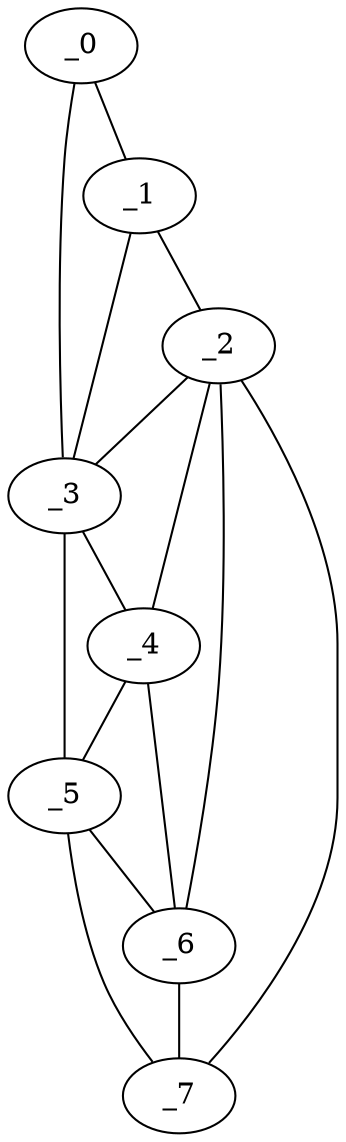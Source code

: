 graph "obj94__265.gxl" {
	_0	 [x=44,
		y=42];
	_1	 [x=57,
		y=44];
	_0 -- _1	 [valence=1];
	_3	 [x=70,
		y=81];
	_0 -- _3	 [valence=1];
	_2	 [x=64,
		y=46];
	_1 -- _2	 [valence=1];
	_1 -- _3	 [valence=2];
	_2 -- _3	 [valence=2];
	_4	 [x=80,
		y=76];
	_2 -- _4	 [valence=2];
	_6	 [x=86,
		y=73];
	_2 -- _6	 [valence=2];
	_7	 [x=99,
		y=67];
	_2 -- _7	 [valence=1];
	_3 -- _4	 [valence=2];
	_5	 [x=81,
		y=86];
	_3 -- _5	 [valence=1];
	_4 -- _5	 [valence=2];
	_4 -- _6	 [valence=2];
	_5 -- _6	 [valence=2];
	_5 -- _7	 [valence=1];
	_6 -- _7	 [valence=2];
}
